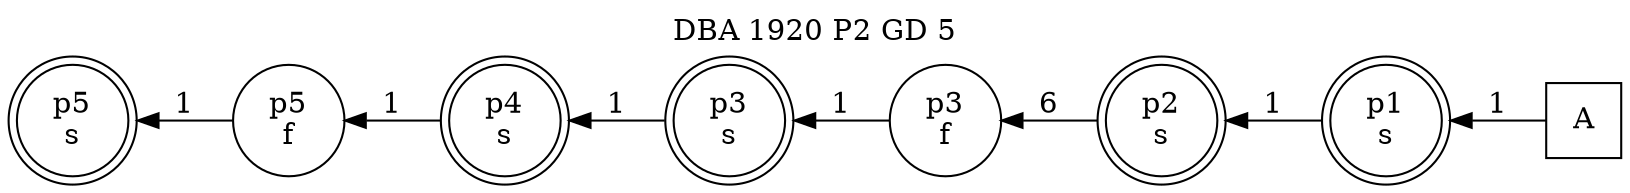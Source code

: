digraph DBA_1920_P2_GD_5_GOOD {
labelloc="tl"
label= " DBA 1920 P2 GD 5 "
rankdir="RL";
"A" [shape="square" label="A"]
"p1_s" [shape="doublecircle" label="p1
s"]
"p2_s" [shape="doublecircle" label="p2
s"]
"p3_f" [shape="circle" label="p3
f"]
"p3_s" [shape="doublecircle" label="p3
s"]
"p4_s" [shape="doublecircle" label="p4
s"]
"p5_f" [shape="circle" label="p5
f"]
"p5_s" [shape="doublecircle" label="p5
s"]
"A" -> "p1_s" [ label=1]
"p1_s" -> "p2_s" [ label=1]
"p2_s" -> "p3_f" [ label=6]
"p3_f" -> "p3_s" [ label=1]
"p3_s" -> "p4_s" [ label=1]
"p4_s" -> "p5_f" [ label=1]
"p5_f" -> "p5_s" [ label=1]
}

